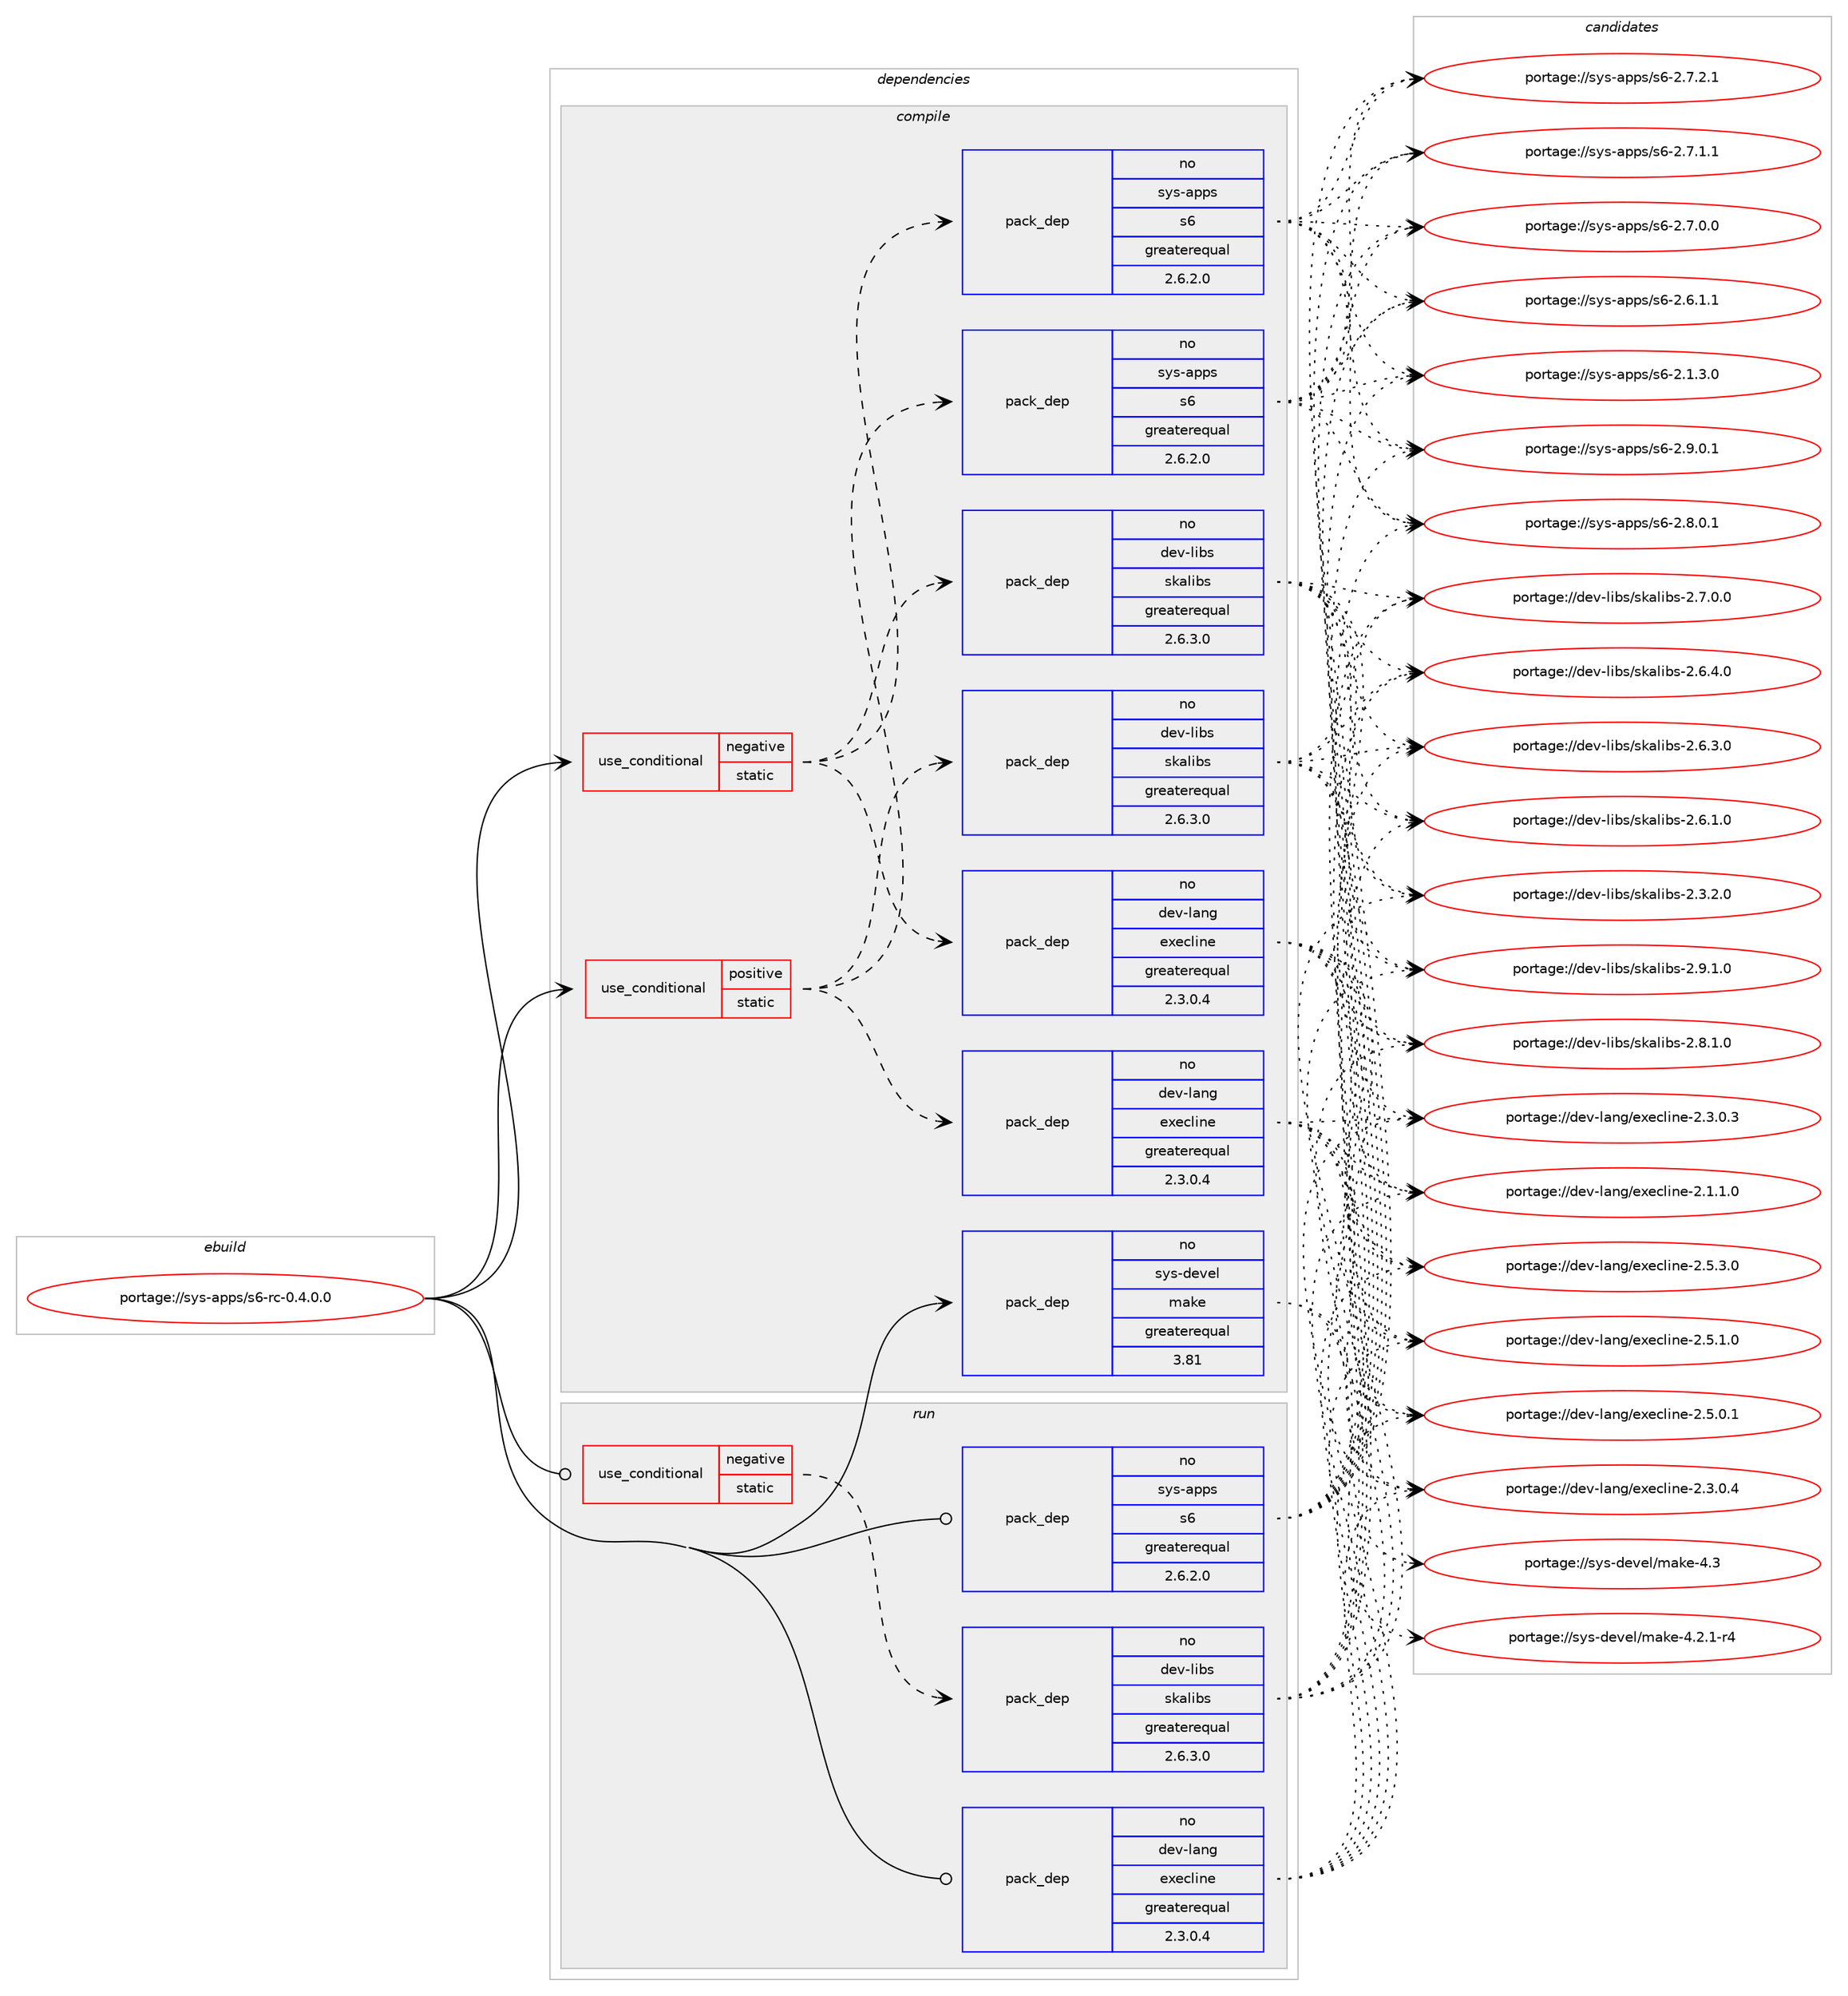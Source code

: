 digraph prolog {

# *************
# Graph options
# *************

newrank=true;
concentrate=true;
compound=true;
graph [rankdir=LR,fontname=Helvetica,fontsize=10,ranksep=1.5];#, ranksep=2.5, nodesep=0.2];
edge  [arrowhead=vee];
node  [fontname=Helvetica,fontsize=10];

# **********
# The ebuild
# **********

subgraph cluster_leftcol {
color=gray;
rank=same;
label=<<i>ebuild</i>>;
id [label="portage://sys-apps/s6-rc-0.4.0.0", color=red, width=4, href="../sys-apps/s6-rc-0.4.0.0.svg"];
}

# ****************
# The dependencies
# ****************

subgraph cluster_midcol {
color=gray;
label=<<i>dependencies</i>>;
subgraph cluster_compile {
fillcolor="#eeeeee";
style=filled;
label=<<i>compile</i>>;
subgraph cond7401 {
dependency36760 [label=<<TABLE BORDER="0" CELLBORDER="1" CELLSPACING="0" CELLPADDING="4"><TR><TD ROWSPAN="3" CELLPADDING="10">use_conditional</TD></TR><TR><TD>negative</TD></TR><TR><TD>static</TD></TR></TABLE>>, shape=none, color=red];
subgraph pack28462 {
dependency36761 [label=<<TABLE BORDER="0" CELLBORDER="1" CELLSPACING="0" CELLPADDING="4" WIDTH="220"><TR><TD ROWSPAN="6" CELLPADDING="30">pack_dep</TD></TR><TR><TD WIDTH="110">no</TD></TR><TR><TD>dev-lang</TD></TR><TR><TD>execline</TD></TR><TR><TD>greaterequal</TD></TR><TR><TD>2.3.0.4</TD></TR></TABLE>>, shape=none, color=blue];
}
dependency36760:e -> dependency36761:w [weight=20,style="dashed",arrowhead="vee"];
subgraph pack28463 {
dependency36762 [label=<<TABLE BORDER="0" CELLBORDER="1" CELLSPACING="0" CELLPADDING="4" WIDTH="220"><TR><TD ROWSPAN="6" CELLPADDING="30">pack_dep</TD></TR><TR><TD WIDTH="110">no</TD></TR><TR><TD>dev-libs</TD></TR><TR><TD>skalibs</TD></TR><TR><TD>greaterequal</TD></TR><TR><TD>2.6.3.0</TD></TR></TABLE>>, shape=none, color=blue];
}
dependency36760:e -> dependency36762:w [weight=20,style="dashed",arrowhead="vee"];
subgraph pack28464 {
dependency36763 [label=<<TABLE BORDER="0" CELLBORDER="1" CELLSPACING="0" CELLPADDING="4" WIDTH="220"><TR><TD ROWSPAN="6" CELLPADDING="30">pack_dep</TD></TR><TR><TD WIDTH="110">no</TD></TR><TR><TD>sys-apps</TD></TR><TR><TD>s6</TD></TR><TR><TD>greaterequal</TD></TR><TR><TD>2.6.2.0</TD></TR></TABLE>>, shape=none, color=blue];
}
dependency36760:e -> dependency36763:w [weight=20,style="dashed",arrowhead="vee"];
}
id:e -> dependency36760:w [weight=20,style="solid",arrowhead="vee"];
subgraph cond7402 {
dependency36764 [label=<<TABLE BORDER="0" CELLBORDER="1" CELLSPACING="0" CELLPADDING="4"><TR><TD ROWSPAN="3" CELLPADDING="10">use_conditional</TD></TR><TR><TD>positive</TD></TR><TR><TD>static</TD></TR></TABLE>>, shape=none, color=red];
subgraph pack28465 {
dependency36765 [label=<<TABLE BORDER="0" CELLBORDER="1" CELLSPACING="0" CELLPADDING="4" WIDTH="220"><TR><TD ROWSPAN="6" CELLPADDING="30">pack_dep</TD></TR><TR><TD WIDTH="110">no</TD></TR><TR><TD>dev-lang</TD></TR><TR><TD>execline</TD></TR><TR><TD>greaterequal</TD></TR><TR><TD>2.3.0.4</TD></TR></TABLE>>, shape=none, color=blue];
}
dependency36764:e -> dependency36765:w [weight=20,style="dashed",arrowhead="vee"];
subgraph pack28466 {
dependency36766 [label=<<TABLE BORDER="0" CELLBORDER="1" CELLSPACING="0" CELLPADDING="4" WIDTH="220"><TR><TD ROWSPAN="6" CELLPADDING="30">pack_dep</TD></TR><TR><TD WIDTH="110">no</TD></TR><TR><TD>dev-libs</TD></TR><TR><TD>skalibs</TD></TR><TR><TD>greaterequal</TD></TR><TR><TD>2.6.3.0</TD></TR></TABLE>>, shape=none, color=blue];
}
dependency36764:e -> dependency36766:w [weight=20,style="dashed",arrowhead="vee"];
subgraph pack28467 {
dependency36767 [label=<<TABLE BORDER="0" CELLBORDER="1" CELLSPACING="0" CELLPADDING="4" WIDTH="220"><TR><TD ROWSPAN="6" CELLPADDING="30">pack_dep</TD></TR><TR><TD WIDTH="110">no</TD></TR><TR><TD>sys-apps</TD></TR><TR><TD>s6</TD></TR><TR><TD>greaterequal</TD></TR><TR><TD>2.6.2.0</TD></TR></TABLE>>, shape=none, color=blue];
}
dependency36764:e -> dependency36767:w [weight=20,style="dashed",arrowhead="vee"];
}
id:e -> dependency36764:w [weight=20,style="solid",arrowhead="vee"];
subgraph pack28468 {
dependency36768 [label=<<TABLE BORDER="0" CELLBORDER="1" CELLSPACING="0" CELLPADDING="4" WIDTH="220"><TR><TD ROWSPAN="6" CELLPADDING="30">pack_dep</TD></TR><TR><TD WIDTH="110">no</TD></TR><TR><TD>sys-devel</TD></TR><TR><TD>make</TD></TR><TR><TD>greaterequal</TD></TR><TR><TD>3.81</TD></TR></TABLE>>, shape=none, color=blue];
}
id:e -> dependency36768:w [weight=20,style="solid",arrowhead="vee"];
}
subgraph cluster_compileandrun {
fillcolor="#eeeeee";
style=filled;
label=<<i>compile and run</i>>;
}
subgraph cluster_run {
fillcolor="#eeeeee";
style=filled;
label=<<i>run</i>>;
subgraph cond7403 {
dependency36769 [label=<<TABLE BORDER="0" CELLBORDER="1" CELLSPACING="0" CELLPADDING="4"><TR><TD ROWSPAN="3" CELLPADDING="10">use_conditional</TD></TR><TR><TD>negative</TD></TR><TR><TD>static</TD></TR></TABLE>>, shape=none, color=red];
subgraph pack28469 {
dependency36770 [label=<<TABLE BORDER="0" CELLBORDER="1" CELLSPACING="0" CELLPADDING="4" WIDTH="220"><TR><TD ROWSPAN="6" CELLPADDING="30">pack_dep</TD></TR><TR><TD WIDTH="110">no</TD></TR><TR><TD>dev-libs</TD></TR><TR><TD>skalibs</TD></TR><TR><TD>greaterequal</TD></TR><TR><TD>2.6.3.0</TD></TR></TABLE>>, shape=none, color=blue];
}
dependency36769:e -> dependency36770:w [weight=20,style="dashed",arrowhead="vee"];
}
id:e -> dependency36769:w [weight=20,style="solid",arrowhead="odot"];
subgraph pack28470 {
dependency36771 [label=<<TABLE BORDER="0" CELLBORDER="1" CELLSPACING="0" CELLPADDING="4" WIDTH="220"><TR><TD ROWSPAN="6" CELLPADDING="30">pack_dep</TD></TR><TR><TD WIDTH="110">no</TD></TR><TR><TD>dev-lang</TD></TR><TR><TD>execline</TD></TR><TR><TD>greaterequal</TD></TR><TR><TD>2.3.0.4</TD></TR></TABLE>>, shape=none, color=blue];
}
id:e -> dependency36771:w [weight=20,style="solid",arrowhead="odot"];
subgraph pack28471 {
dependency36772 [label=<<TABLE BORDER="0" CELLBORDER="1" CELLSPACING="0" CELLPADDING="4" WIDTH="220"><TR><TD ROWSPAN="6" CELLPADDING="30">pack_dep</TD></TR><TR><TD WIDTH="110">no</TD></TR><TR><TD>sys-apps</TD></TR><TR><TD>s6</TD></TR><TR><TD>greaterequal</TD></TR><TR><TD>2.6.2.0</TD></TR></TABLE>>, shape=none, color=blue];
}
id:e -> dependency36772:w [weight=20,style="solid",arrowhead="odot"];
}
}

# **************
# The candidates
# **************

subgraph cluster_choices {
rank=same;
color=gray;
label=<<i>candidates</i>>;

subgraph choice28462 {
color=black;
nodesep=1;
choice100101118451089711010347101120101991081051101014550465346514648 [label="portage://dev-lang/execline-2.5.3.0", color=red, width=4,href="../dev-lang/execline-2.5.3.0.svg"];
choice100101118451089711010347101120101991081051101014550465346494648 [label="portage://dev-lang/execline-2.5.1.0", color=red, width=4,href="../dev-lang/execline-2.5.1.0.svg"];
choice100101118451089711010347101120101991081051101014550465346484649 [label="portage://dev-lang/execline-2.5.0.1", color=red, width=4,href="../dev-lang/execline-2.5.0.1.svg"];
choice100101118451089711010347101120101991081051101014550465146484652 [label="portage://dev-lang/execline-2.3.0.4", color=red, width=4,href="../dev-lang/execline-2.3.0.4.svg"];
choice100101118451089711010347101120101991081051101014550465146484651 [label="portage://dev-lang/execline-2.3.0.3", color=red, width=4,href="../dev-lang/execline-2.3.0.3.svg"];
choice100101118451089711010347101120101991081051101014550464946494648 [label="portage://dev-lang/execline-2.1.1.0", color=red, width=4,href="../dev-lang/execline-2.1.1.0.svg"];
dependency36761:e -> choice100101118451089711010347101120101991081051101014550465346514648:w [style=dotted,weight="100"];
dependency36761:e -> choice100101118451089711010347101120101991081051101014550465346494648:w [style=dotted,weight="100"];
dependency36761:e -> choice100101118451089711010347101120101991081051101014550465346484649:w [style=dotted,weight="100"];
dependency36761:e -> choice100101118451089711010347101120101991081051101014550465146484652:w [style=dotted,weight="100"];
dependency36761:e -> choice100101118451089711010347101120101991081051101014550465146484651:w [style=dotted,weight="100"];
dependency36761:e -> choice100101118451089711010347101120101991081051101014550464946494648:w [style=dotted,weight="100"];
}
subgraph choice28463 {
color=black;
nodesep=1;
choice10010111845108105981154711510797108105981154550465746494648 [label="portage://dev-libs/skalibs-2.9.1.0", color=red, width=4,href="../dev-libs/skalibs-2.9.1.0.svg"];
choice10010111845108105981154711510797108105981154550465646494648 [label="portage://dev-libs/skalibs-2.8.1.0", color=red, width=4,href="../dev-libs/skalibs-2.8.1.0.svg"];
choice10010111845108105981154711510797108105981154550465546484648 [label="portage://dev-libs/skalibs-2.7.0.0", color=red, width=4,href="../dev-libs/skalibs-2.7.0.0.svg"];
choice10010111845108105981154711510797108105981154550465446524648 [label="portage://dev-libs/skalibs-2.6.4.0", color=red, width=4,href="../dev-libs/skalibs-2.6.4.0.svg"];
choice10010111845108105981154711510797108105981154550465446514648 [label="portage://dev-libs/skalibs-2.6.3.0", color=red, width=4,href="../dev-libs/skalibs-2.6.3.0.svg"];
choice10010111845108105981154711510797108105981154550465446494648 [label="portage://dev-libs/skalibs-2.6.1.0", color=red, width=4,href="../dev-libs/skalibs-2.6.1.0.svg"];
choice10010111845108105981154711510797108105981154550465146504648 [label="portage://dev-libs/skalibs-2.3.2.0", color=red, width=4,href="../dev-libs/skalibs-2.3.2.0.svg"];
dependency36762:e -> choice10010111845108105981154711510797108105981154550465746494648:w [style=dotted,weight="100"];
dependency36762:e -> choice10010111845108105981154711510797108105981154550465646494648:w [style=dotted,weight="100"];
dependency36762:e -> choice10010111845108105981154711510797108105981154550465546484648:w [style=dotted,weight="100"];
dependency36762:e -> choice10010111845108105981154711510797108105981154550465446524648:w [style=dotted,weight="100"];
dependency36762:e -> choice10010111845108105981154711510797108105981154550465446514648:w [style=dotted,weight="100"];
dependency36762:e -> choice10010111845108105981154711510797108105981154550465446494648:w [style=dotted,weight="100"];
dependency36762:e -> choice10010111845108105981154711510797108105981154550465146504648:w [style=dotted,weight="100"];
}
subgraph choice28464 {
color=black;
nodesep=1;
choice115121115459711211211547115544550465746484649 [label="portage://sys-apps/s6-2.9.0.1", color=red, width=4,href="../sys-apps/s6-2.9.0.1.svg"];
choice115121115459711211211547115544550465646484649 [label="portage://sys-apps/s6-2.8.0.1", color=red, width=4,href="../sys-apps/s6-2.8.0.1.svg"];
choice115121115459711211211547115544550465546504649 [label="portage://sys-apps/s6-2.7.2.1", color=red, width=4,href="../sys-apps/s6-2.7.2.1.svg"];
choice115121115459711211211547115544550465546494649 [label="portage://sys-apps/s6-2.7.1.1", color=red, width=4,href="../sys-apps/s6-2.7.1.1.svg"];
choice115121115459711211211547115544550465546484648 [label="portage://sys-apps/s6-2.7.0.0", color=red, width=4,href="../sys-apps/s6-2.7.0.0.svg"];
choice115121115459711211211547115544550465446494649 [label="portage://sys-apps/s6-2.6.1.1", color=red, width=4,href="../sys-apps/s6-2.6.1.1.svg"];
choice115121115459711211211547115544550464946514648 [label="portage://sys-apps/s6-2.1.3.0", color=red, width=4,href="../sys-apps/s6-2.1.3.0.svg"];
dependency36763:e -> choice115121115459711211211547115544550465746484649:w [style=dotted,weight="100"];
dependency36763:e -> choice115121115459711211211547115544550465646484649:w [style=dotted,weight="100"];
dependency36763:e -> choice115121115459711211211547115544550465546504649:w [style=dotted,weight="100"];
dependency36763:e -> choice115121115459711211211547115544550465546494649:w [style=dotted,weight="100"];
dependency36763:e -> choice115121115459711211211547115544550465546484648:w [style=dotted,weight="100"];
dependency36763:e -> choice115121115459711211211547115544550465446494649:w [style=dotted,weight="100"];
dependency36763:e -> choice115121115459711211211547115544550464946514648:w [style=dotted,weight="100"];
}
subgraph choice28465 {
color=black;
nodesep=1;
choice100101118451089711010347101120101991081051101014550465346514648 [label="portage://dev-lang/execline-2.5.3.0", color=red, width=4,href="../dev-lang/execline-2.5.3.0.svg"];
choice100101118451089711010347101120101991081051101014550465346494648 [label="portage://dev-lang/execline-2.5.1.0", color=red, width=4,href="../dev-lang/execline-2.5.1.0.svg"];
choice100101118451089711010347101120101991081051101014550465346484649 [label="portage://dev-lang/execline-2.5.0.1", color=red, width=4,href="../dev-lang/execline-2.5.0.1.svg"];
choice100101118451089711010347101120101991081051101014550465146484652 [label="portage://dev-lang/execline-2.3.0.4", color=red, width=4,href="../dev-lang/execline-2.3.0.4.svg"];
choice100101118451089711010347101120101991081051101014550465146484651 [label="portage://dev-lang/execline-2.3.0.3", color=red, width=4,href="../dev-lang/execline-2.3.0.3.svg"];
choice100101118451089711010347101120101991081051101014550464946494648 [label="portage://dev-lang/execline-2.1.1.0", color=red, width=4,href="../dev-lang/execline-2.1.1.0.svg"];
dependency36765:e -> choice100101118451089711010347101120101991081051101014550465346514648:w [style=dotted,weight="100"];
dependency36765:e -> choice100101118451089711010347101120101991081051101014550465346494648:w [style=dotted,weight="100"];
dependency36765:e -> choice100101118451089711010347101120101991081051101014550465346484649:w [style=dotted,weight="100"];
dependency36765:e -> choice100101118451089711010347101120101991081051101014550465146484652:w [style=dotted,weight="100"];
dependency36765:e -> choice100101118451089711010347101120101991081051101014550465146484651:w [style=dotted,weight="100"];
dependency36765:e -> choice100101118451089711010347101120101991081051101014550464946494648:w [style=dotted,weight="100"];
}
subgraph choice28466 {
color=black;
nodesep=1;
choice10010111845108105981154711510797108105981154550465746494648 [label="portage://dev-libs/skalibs-2.9.1.0", color=red, width=4,href="../dev-libs/skalibs-2.9.1.0.svg"];
choice10010111845108105981154711510797108105981154550465646494648 [label="portage://dev-libs/skalibs-2.8.1.0", color=red, width=4,href="../dev-libs/skalibs-2.8.1.0.svg"];
choice10010111845108105981154711510797108105981154550465546484648 [label="portage://dev-libs/skalibs-2.7.0.0", color=red, width=4,href="../dev-libs/skalibs-2.7.0.0.svg"];
choice10010111845108105981154711510797108105981154550465446524648 [label="portage://dev-libs/skalibs-2.6.4.0", color=red, width=4,href="../dev-libs/skalibs-2.6.4.0.svg"];
choice10010111845108105981154711510797108105981154550465446514648 [label="portage://dev-libs/skalibs-2.6.3.0", color=red, width=4,href="../dev-libs/skalibs-2.6.3.0.svg"];
choice10010111845108105981154711510797108105981154550465446494648 [label="portage://dev-libs/skalibs-2.6.1.0", color=red, width=4,href="../dev-libs/skalibs-2.6.1.0.svg"];
choice10010111845108105981154711510797108105981154550465146504648 [label="portage://dev-libs/skalibs-2.3.2.0", color=red, width=4,href="../dev-libs/skalibs-2.3.2.0.svg"];
dependency36766:e -> choice10010111845108105981154711510797108105981154550465746494648:w [style=dotted,weight="100"];
dependency36766:e -> choice10010111845108105981154711510797108105981154550465646494648:w [style=dotted,weight="100"];
dependency36766:e -> choice10010111845108105981154711510797108105981154550465546484648:w [style=dotted,weight="100"];
dependency36766:e -> choice10010111845108105981154711510797108105981154550465446524648:w [style=dotted,weight="100"];
dependency36766:e -> choice10010111845108105981154711510797108105981154550465446514648:w [style=dotted,weight="100"];
dependency36766:e -> choice10010111845108105981154711510797108105981154550465446494648:w [style=dotted,weight="100"];
dependency36766:e -> choice10010111845108105981154711510797108105981154550465146504648:w [style=dotted,weight="100"];
}
subgraph choice28467 {
color=black;
nodesep=1;
choice115121115459711211211547115544550465746484649 [label="portage://sys-apps/s6-2.9.0.1", color=red, width=4,href="../sys-apps/s6-2.9.0.1.svg"];
choice115121115459711211211547115544550465646484649 [label="portage://sys-apps/s6-2.8.0.1", color=red, width=4,href="../sys-apps/s6-2.8.0.1.svg"];
choice115121115459711211211547115544550465546504649 [label="portage://sys-apps/s6-2.7.2.1", color=red, width=4,href="../sys-apps/s6-2.7.2.1.svg"];
choice115121115459711211211547115544550465546494649 [label="portage://sys-apps/s6-2.7.1.1", color=red, width=4,href="../sys-apps/s6-2.7.1.1.svg"];
choice115121115459711211211547115544550465546484648 [label="portage://sys-apps/s6-2.7.0.0", color=red, width=4,href="../sys-apps/s6-2.7.0.0.svg"];
choice115121115459711211211547115544550465446494649 [label="portage://sys-apps/s6-2.6.1.1", color=red, width=4,href="../sys-apps/s6-2.6.1.1.svg"];
choice115121115459711211211547115544550464946514648 [label="portage://sys-apps/s6-2.1.3.0", color=red, width=4,href="../sys-apps/s6-2.1.3.0.svg"];
dependency36767:e -> choice115121115459711211211547115544550465746484649:w [style=dotted,weight="100"];
dependency36767:e -> choice115121115459711211211547115544550465646484649:w [style=dotted,weight="100"];
dependency36767:e -> choice115121115459711211211547115544550465546504649:w [style=dotted,weight="100"];
dependency36767:e -> choice115121115459711211211547115544550465546494649:w [style=dotted,weight="100"];
dependency36767:e -> choice115121115459711211211547115544550465546484648:w [style=dotted,weight="100"];
dependency36767:e -> choice115121115459711211211547115544550465446494649:w [style=dotted,weight="100"];
dependency36767:e -> choice115121115459711211211547115544550464946514648:w [style=dotted,weight="100"];
}
subgraph choice28468 {
color=black;
nodesep=1;
choice11512111545100101118101108471099710710145524651 [label="portage://sys-devel/make-4.3", color=red, width=4,href="../sys-devel/make-4.3.svg"];
choice1151211154510010111810110847109971071014552465046494511452 [label="portage://sys-devel/make-4.2.1-r4", color=red, width=4,href="../sys-devel/make-4.2.1-r4.svg"];
dependency36768:e -> choice11512111545100101118101108471099710710145524651:w [style=dotted,weight="100"];
dependency36768:e -> choice1151211154510010111810110847109971071014552465046494511452:w [style=dotted,weight="100"];
}
subgraph choice28469 {
color=black;
nodesep=1;
choice10010111845108105981154711510797108105981154550465746494648 [label="portage://dev-libs/skalibs-2.9.1.0", color=red, width=4,href="../dev-libs/skalibs-2.9.1.0.svg"];
choice10010111845108105981154711510797108105981154550465646494648 [label="portage://dev-libs/skalibs-2.8.1.0", color=red, width=4,href="../dev-libs/skalibs-2.8.1.0.svg"];
choice10010111845108105981154711510797108105981154550465546484648 [label="portage://dev-libs/skalibs-2.7.0.0", color=red, width=4,href="../dev-libs/skalibs-2.7.0.0.svg"];
choice10010111845108105981154711510797108105981154550465446524648 [label="portage://dev-libs/skalibs-2.6.4.0", color=red, width=4,href="../dev-libs/skalibs-2.6.4.0.svg"];
choice10010111845108105981154711510797108105981154550465446514648 [label="portage://dev-libs/skalibs-2.6.3.0", color=red, width=4,href="../dev-libs/skalibs-2.6.3.0.svg"];
choice10010111845108105981154711510797108105981154550465446494648 [label="portage://dev-libs/skalibs-2.6.1.0", color=red, width=4,href="../dev-libs/skalibs-2.6.1.0.svg"];
choice10010111845108105981154711510797108105981154550465146504648 [label="portage://dev-libs/skalibs-2.3.2.0", color=red, width=4,href="../dev-libs/skalibs-2.3.2.0.svg"];
dependency36770:e -> choice10010111845108105981154711510797108105981154550465746494648:w [style=dotted,weight="100"];
dependency36770:e -> choice10010111845108105981154711510797108105981154550465646494648:w [style=dotted,weight="100"];
dependency36770:e -> choice10010111845108105981154711510797108105981154550465546484648:w [style=dotted,weight="100"];
dependency36770:e -> choice10010111845108105981154711510797108105981154550465446524648:w [style=dotted,weight="100"];
dependency36770:e -> choice10010111845108105981154711510797108105981154550465446514648:w [style=dotted,weight="100"];
dependency36770:e -> choice10010111845108105981154711510797108105981154550465446494648:w [style=dotted,weight="100"];
dependency36770:e -> choice10010111845108105981154711510797108105981154550465146504648:w [style=dotted,weight="100"];
}
subgraph choice28470 {
color=black;
nodesep=1;
choice100101118451089711010347101120101991081051101014550465346514648 [label="portage://dev-lang/execline-2.5.3.0", color=red, width=4,href="../dev-lang/execline-2.5.3.0.svg"];
choice100101118451089711010347101120101991081051101014550465346494648 [label="portage://dev-lang/execline-2.5.1.0", color=red, width=4,href="../dev-lang/execline-2.5.1.0.svg"];
choice100101118451089711010347101120101991081051101014550465346484649 [label="portage://dev-lang/execline-2.5.0.1", color=red, width=4,href="../dev-lang/execline-2.5.0.1.svg"];
choice100101118451089711010347101120101991081051101014550465146484652 [label="portage://dev-lang/execline-2.3.0.4", color=red, width=4,href="../dev-lang/execline-2.3.0.4.svg"];
choice100101118451089711010347101120101991081051101014550465146484651 [label="portage://dev-lang/execline-2.3.0.3", color=red, width=4,href="../dev-lang/execline-2.3.0.3.svg"];
choice100101118451089711010347101120101991081051101014550464946494648 [label="portage://dev-lang/execline-2.1.1.0", color=red, width=4,href="../dev-lang/execline-2.1.1.0.svg"];
dependency36771:e -> choice100101118451089711010347101120101991081051101014550465346514648:w [style=dotted,weight="100"];
dependency36771:e -> choice100101118451089711010347101120101991081051101014550465346494648:w [style=dotted,weight="100"];
dependency36771:e -> choice100101118451089711010347101120101991081051101014550465346484649:w [style=dotted,weight="100"];
dependency36771:e -> choice100101118451089711010347101120101991081051101014550465146484652:w [style=dotted,weight="100"];
dependency36771:e -> choice100101118451089711010347101120101991081051101014550465146484651:w [style=dotted,weight="100"];
dependency36771:e -> choice100101118451089711010347101120101991081051101014550464946494648:w [style=dotted,weight="100"];
}
subgraph choice28471 {
color=black;
nodesep=1;
choice115121115459711211211547115544550465746484649 [label="portage://sys-apps/s6-2.9.0.1", color=red, width=4,href="../sys-apps/s6-2.9.0.1.svg"];
choice115121115459711211211547115544550465646484649 [label="portage://sys-apps/s6-2.8.0.1", color=red, width=4,href="../sys-apps/s6-2.8.0.1.svg"];
choice115121115459711211211547115544550465546504649 [label="portage://sys-apps/s6-2.7.2.1", color=red, width=4,href="../sys-apps/s6-2.7.2.1.svg"];
choice115121115459711211211547115544550465546494649 [label="portage://sys-apps/s6-2.7.1.1", color=red, width=4,href="../sys-apps/s6-2.7.1.1.svg"];
choice115121115459711211211547115544550465546484648 [label="portage://sys-apps/s6-2.7.0.0", color=red, width=4,href="../sys-apps/s6-2.7.0.0.svg"];
choice115121115459711211211547115544550465446494649 [label="portage://sys-apps/s6-2.6.1.1", color=red, width=4,href="../sys-apps/s6-2.6.1.1.svg"];
choice115121115459711211211547115544550464946514648 [label="portage://sys-apps/s6-2.1.3.0", color=red, width=4,href="../sys-apps/s6-2.1.3.0.svg"];
dependency36772:e -> choice115121115459711211211547115544550465746484649:w [style=dotted,weight="100"];
dependency36772:e -> choice115121115459711211211547115544550465646484649:w [style=dotted,weight="100"];
dependency36772:e -> choice115121115459711211211547115544550465546504649:w [style=dotted,weight="100"];
dependency36772:e -> choice115121115459711211211547115544550465546494649:w [style=dotted,weight="100"];
dependency36772:e -> choice115121115459711211211547115544550465546484648:w [style=dotted,weight="100"];
dependency36772:e -> choice115121115459711211211547115544550465446494649:w [style=dotted,weight="100"];
dependency36772:e -> choice115121115459711211211547115544550464946514648:w [style=dotted,weight="100"];
}
}

}
